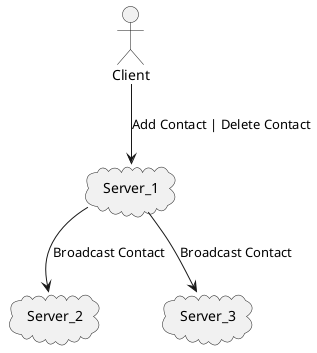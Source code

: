 @startuml Server_broadcast

actor Client

cloud Server_1
cloud Server_2
cloud Server_3

Client --> Server_1 : Add Contact | Delete Contact


Server_1 --> Server_2 : Broadcast Contact
Server_1 --> Server_3 : Broadcast Contact

@enduml
